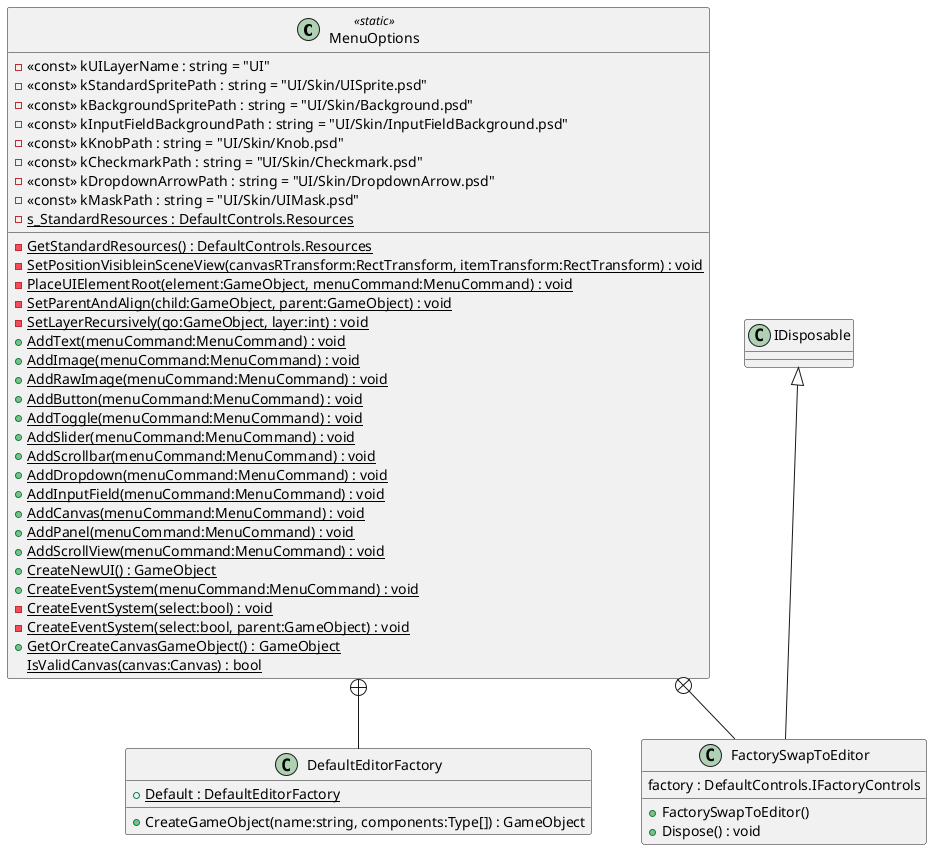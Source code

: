 @startuml
class MenuOptions <<static>> {
    - <<const>> kUILayerName : string = "UI"
    - <<const>> kStandardSpritePath : string = "UI/Skin/UISprite.psd"
    - <<const>> kBackgroundSpritePath : string = "UI/Skin/Background.psd"
    - <<const>> kInputFieldBackgroundPath : string = "UI/Skin/InputFieldBackground.psd"
    - <<const>> kKnobPath : string = "UI/Skin/Knob.psd"
    - <<const>> kCheckmarkPath : string = "UI/Skin/Checkmark.psd"
    - <<const>> kDropdownArrowPath : string = "UI/Skin/DropdownArrow.psd"
    - <<const>> kMaskPath : string = "UI/Skin/UIMask.psd"
    {static} - s_StandardResources : DefaultControls.Resources
    {static} - GetStandardResources() : DefaultControls.Resources
    - {static} SetPositionVisibleinSceneView(canvasRTransform:RectTransform, itemTransform:RectTransform) : void
    - {static} PlaceUIElementRoot(element:GameObject, menuCommand:MenuCommand) : void
    - {static} SetParentAndAlign(child:GameObject, parent:GameObject) : void
    - {static} SetLayerRecursively(go:GameObject, layer:int) : void
    {static} + AddText(menuCommand:MenuCommand) : void
    {static} + AddImage(menuCommand:MenuCommand) : void
    {static} + AddRawImage(menuCommand:MenuCommand) : void
    {static} + AddButton(menuCommand:MenuCommand) : void
    {static} + AddToggle(menuCommand:MenuCommand) : void
    {static} + AddSlider(menuCommand:MenuCommand) : void
    {static} + AddScrollbar(menuCommand:MenuCommand) : void
    {static} + AddDropdown(menuCommand:MenuCommand) : void
    + {static} AddInputField(menuCommand:MenuCommand) : void
    {static} + AddCanvas(menuCommand:MenuCommand) : void
    {static} + AddPanel(menuCommand:MenuCommand) : void
    {static} + AddScrollView(menuCommand:MenuCommand) : void
    {static} + CreateNewUI() : GameObject
    + {static} CreateEventSystem(menuCommand:MenuCommand) : void
    - {static} CreateEventSystem(select:bool) : void
    - {static} CreateEventSystem(select:bool, parent:GameObject) : void
    {static} + GetOrCreateCanvasGameObject() : GameObject
    {static} IsValidCanvas(canvas:Canvas) : bool
}
class DefaultEditorFactory {
    + {static} Default : DefaultEditorFactory
    + CreateGameObject(name:string, components:Type[]) : GameObject
}
class FactorySwapToEditor {
    factory : DefaultControls.IFactoryControls
    + FactorySwapToEditor()
    + Dispose() : void
}
MenuOptions +-- DefaultEditorFactory
MenuOptions +-- FactorySwapToEditor
IDisposable <|-- FactorySwapToEditor
@enduml
